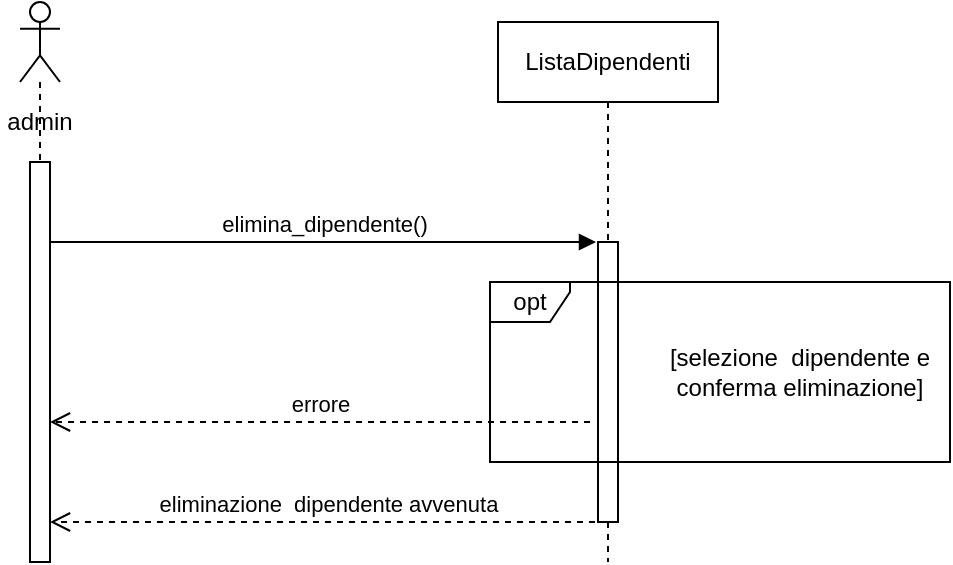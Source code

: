 <mxfile version="14.8.3" type="device"><diagram id="R1fPcBpDkSo6eJXbQ0nB" name="Page-1"><mxGraphModel dx="770" dy="398" grid="1" gridSize="10" guides="1" tooltips="1" connect="1" arrows="1" fold="1" page="1" pageScale="1" pageWidth="827" pageHeight="1169" math="0" shadow="0"><root><mxCell id="0"/><mxCell id="1" parent="0"/><mxCell id="1h9q9Mx0uM3aw8yUE9zv-1" value="" style="shape=umlLifeline;participant=umlActor;perimeter=lifelinePerimeter;whiteSpace=wrap;html=1;container=1;collapsible=0;recursiveResize=0;verticalAlign=top;spacingTop=36;outlineConnect=0;" vertex="1" parent="1"><mxGeometry x="65" y="40" width="20" height="90" as="geometry"/></mxCell><mxCell id="1h9q9Mx0uM3aw8yUE9zv-2" value="" style="html=1;points=[];perimeter=orthogonalPerimeter;" vertex="1" parent="1"><mxGeometry x="70" y="120" width="10" height="200" as="geometry"/></mxCell><mxCell id="1h9q9Mx0uM3aw8yUE9zv-3" value="admin" style="text;html=1;strokeColor=none;fillColor=none;align=center;verticalAlign=middle;whiteSpace=wrap;rounded=0;" vertex="1" parent="1"><mxGeometry x="55" y="90" width="40" height="20" as="geometry"/></mxCell><mxCell id="1h9q9Mx0uM3aw8yUE9zv-4" value="&lt;div&gt;ListaDipendenti&lt;/div&gt;" style="shape=umlLifeline;perimeter=lifelinePerimeter;whiteSpace=wrap;html=1;container=1;collapsible=0;recursiveResize=0;outlineConnect=0;" vertex="1" parent="1"><mxGeometry x="304" y="50" width="110" height="270" as="geometry"/></mxCell><mxCell id="1h9q9Mx0uM3aw8yUE9zv-5" value="" style="html=1;points=[];perimeter=orthogonalPerimeter;" vertex="1" parent="1h9q9Mx0uM3aw8yUE9zv-4"><mxGeometry x="50" y="110" width="10" height="140" as="geometry"/></mxCell><mxCell id="1h9q9Mx0uM3aw8yUE9zv-6" value="elimina_dipendente()" style="html=1;verticalAlign=bottom;endArrow=block;" edge="1" parent="1"><mxGeometry width="80" relative="1" as="geometry"><mxPoint x="80" y="160" as="sourcePoint"/><mxPoint x="353" y="160" as="targetPoint"/></mxGeometry></mxCell><mxCell id="1h9q9Mx0uM3aw8yUE9zv-7" value="errore" style="html=1;verticalAlign=bottom;endArrow=open;dashed=1;endSize=8;" edge="1" parent="1"><mxGeometry relative="1" as="geometry"><mxPoint x="350" y="250" as="sourcePoint"/><mxPoint x="80" y="250" as="targetPoint"/></mxGeometry></mxCell><mxCell id="1h9q9Mx0uM3aw8yUE9zv-8" value="opt" style="shape=umlFrame;whiteSpace=wrap;html=1;width=40;height=20;" vertex="1" parent="1"><mxGeometry x="300" y="180" width="230" height="90" as="geometry"/></mxCell><mxCell id="1h9q9Mx0uM3aw8yUE9zv-10" value="[selezione&amp;nbsp; dipendente e conferma eliminazione]" style="text;html=1;strokeColor=none;fillColor=none;align=center;verticalAlign=middle;whiteSpace=wrap;rounded=0;" vertex="1" parent="1"><mxGeometry x="380" y="190" width="150" height="70" as="geometry"/></mxCell><mxCell id="1h9q9Mx0uM3aw8yUE9zv-11" value="eliminazione&amp;nbsp; dipendente avvenuta" style="html=1;verticalAlign=bottom;endArrow=open;dashed=1;endSize=8;" edge="1" parent="1" source="1h9q9Mx0uM3aw8yUE9zv-4"><mxGeometry relative="1" as="geometry"><mxPoint x="160" y="300" as="sourcePoint"/><mxPoint x="80" y="300" as="targetPoint"/></mxGeometry></mxCell></root></mxGraphModel></diagram></mxfile>